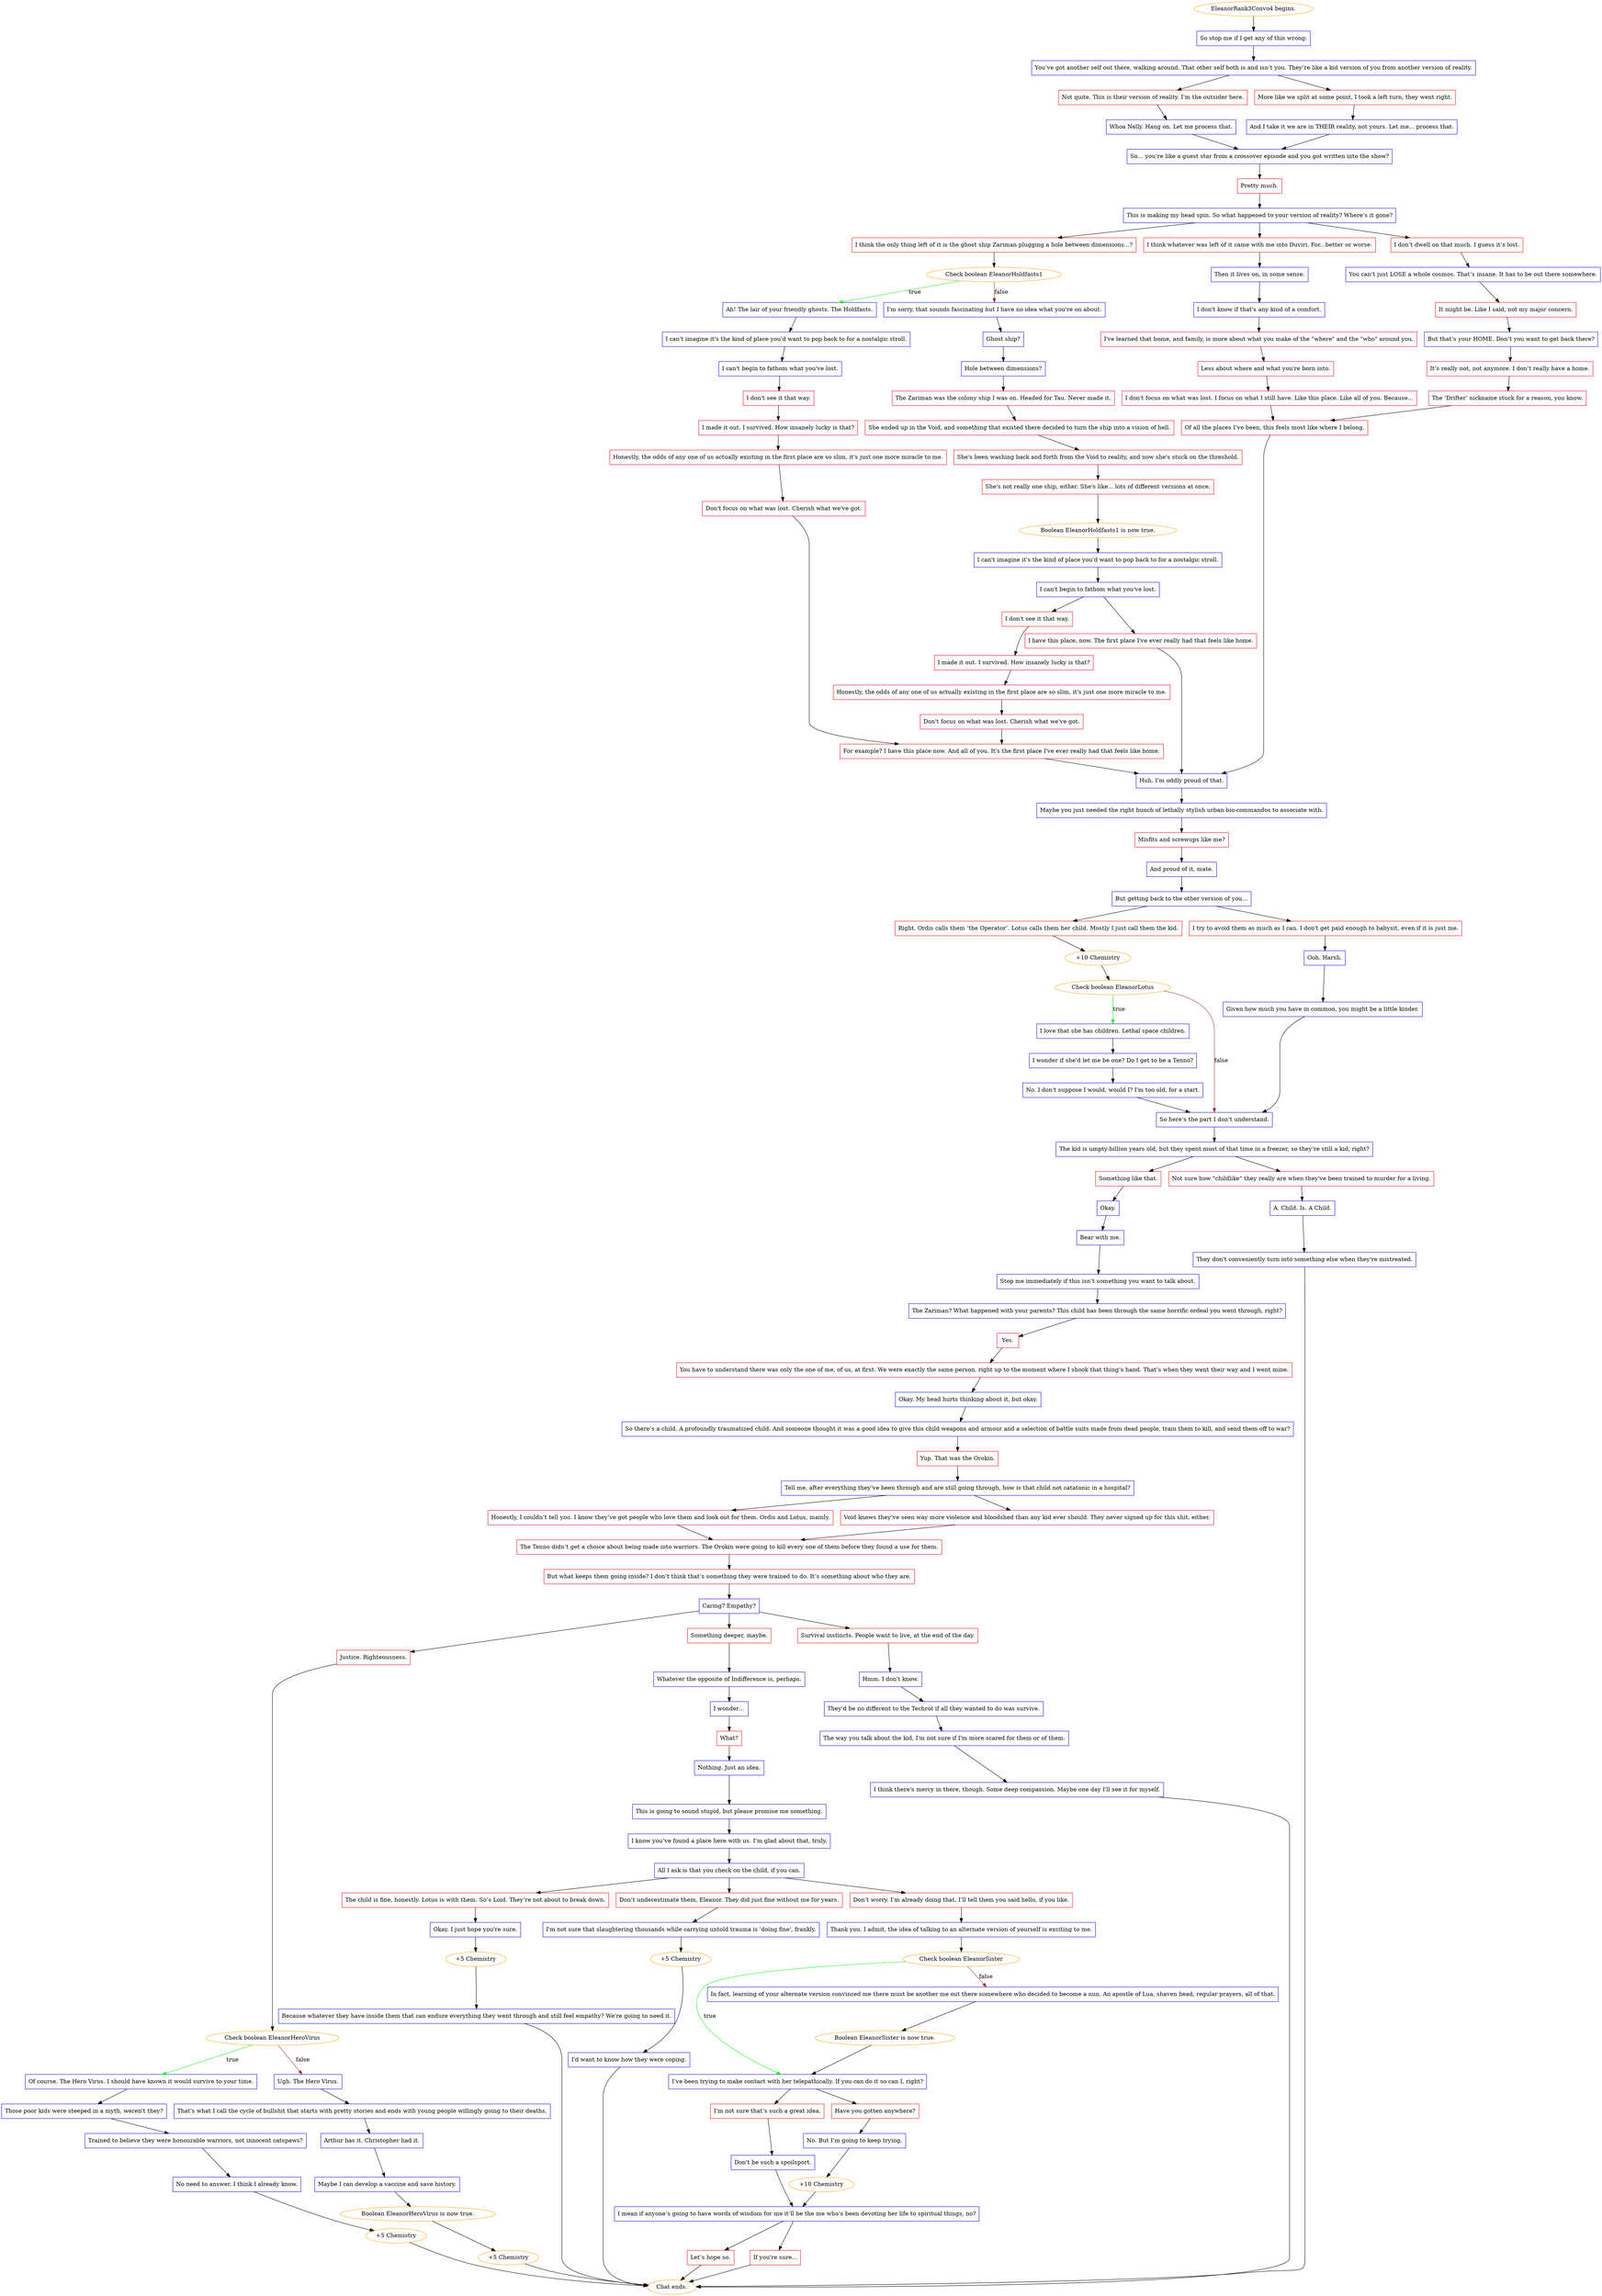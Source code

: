 digraph {
	"EleanorRank3Convo4 begins." [color=orange];
		"EleanorRank3Convo4 begins." -> 1124;
	1124 [label="So stop me if I get any of this wrong:",shape=box,color=blue];
		1124 -> 1125;
	1125 [label="You’ve got another self out there, walking around. That other self both is and isn’t you. They’re like a kid version of you from another version of reality.",shape=box,color=blue];
		1125 -> 1126;
		1125 -> 1127;
	1126 [label="Not quite. This is their version of reality. I’m the outsider here.",shape=box,color=red];
		1126 -> 1128;
	1127 [label="More like we split at some point, I took a left turn, they went right.",shape=box,color=red];
		1127 -> 1129;
	1128 [label="Whoa Nelly. Hang on. Let me process that.",shape=box,color=blue];
		1128 -> 1130;
	1129 [label="And I take it we are in THEIR reality, not yours. Let me... process that.",shape=box,color=blue];
		1129 -> 1130;
	1130 [label="So… you’re like a guest star from a crossover episode and you got written into the show?",shape=box,color=blue];
		1130 -> 1131;
	1131 [label="Pretty much.",shape=box,color=red];
		1131 -> 1132;
	1132 [label="This is making my head spin. So what happened to your version of reality? Where’s it gone?",shape=box,color=blue];
		1132 -> 1133;
		1132 -> 1134;
		1132 -> 1135;
	1133 [label="I think the only thing left of it is the ghost ship Zariman plugging a hole between dimensions...?",shape=box,color=red];
		1133 -> 1136;
	1134 [label="I think whatever was left of it came with me into Duviri. For...better or worse.",shape=box,color=red];
		1134 -> 1137;
	1135 [label="I don’t dwell on that much. I guess it’s lost.",shape=box,color=red];
		1135 -> 1138;
	1136 [label="Check boolean EleanorHoldfasts1",color=orange];
		1136 -> 1139 [label=true,color=green];
		1136 -> 1140 [label=false,color=brown];
	1137 [label="Then it lives on, in some sense.",shape=box,color=blue];
		1137 -> 1145;
	1138 [label="You can’t just LOSE a whole cosmos. That’s insane. It has to be out there somewhere.",shape=box,color=blue];
		1138 -> 1146;
	1139 [label="Ah! The lair of your friendly ghosts. The Holdfasts.",shape=box,color=blue];
		1139 -> 1141;
	1140 [label="I'm sorry, that sounds fascinating but I have no idea what you're on about.",shape=box,color=blue];
		1140 -> 1142;
	1145 [label="I don't know if that's any kind of a comfort.",shape=box,color=blue];
		1145 -> 1147;
	1146 [label="It might be. Like I said, not my major concern.",shape=box,color=red];
		1146 -> 1148;
	1141 [label="I can't imagine it's the kind of place you'd want to pop back to for a nostalgic stroll.",shape=box,color=blue];
		1141 -> 1143;
	1142 [label="Ghost ship?",shape=box,color=blue];
		1142 -> 1144;
	1147 [label="I've learned that home, and family, is more about what you make of the \"where\" and the \"who\" around you.",shape=box,color=red];
		1147 -> 1149;
	1148 [label="But that’s your HOME. Don’t you want to get back there?",shape=box,color=blue];
		1148 -> 1150;
	1143 [label="I can't begin to fathom what you've lost.",shape=box,color=blue];
		1143 -> 1151;
	1144 [label="Hole between dimensions?",shape=box,color=blue];
		1144 -> 1152;
	1149 [label="Less about where and what you're born into.",shape=box,color=red];
		1149 -> 1157;
	1150 [label="It’s really not, not anymore. I don’t really have a home.",shape=box,color=red];
		1150 -> 1158;
	1151 [label="I don't see it that way.",shape=box,color=red];
		1151 -> 1153;
	1152 [label="The Zariman was the colony ship I was on. Headed for Tau. Never made it.",shape=box,color=red];
		1152 -> 1154;
	1157 [label="I don't focus on what was lost. I focus on what I still have. Like this place. Like all of you. Because...",shape=box,color=red];
		1157 -> 1159;
	1158 [label="The ‘Drifter’ nickname stuck for a reason, you know.",shape=box,color=red];
		1158 -> 1159;
	1153 [label="I made it out. I survived. How insanely lucky is that?",shape=box,color=red];
		1153 -> 1155;
	1154 [label="She ended up in the Void, and something that existed there decided to turn the ship into a vision of hell.",shape=box,color=red];
		1154 -> 1156;
	1159 [label="Of all the places I’ve been, this feels most like where I belong.",shape=box,color=red];
		1159 -> 1171;
	1155 [label="Honestly, the odds of any one of us actually existing in the first place are so slim, it's just one more miracle to me.",shape=box,color=red];
		1155 -> 1160;
	1156 [label="She's been washing back and forth from the Void to reality, and now she's stuck on the threshold.",shape=box,color=red];
		1156 -> 1161;
	1171 [label="Huh. I’m oddly proud of that.",shape=box,color=blue];
		1171 -> 1172;
	1160 [label="Don't focus on what was lost. Cherish what we've got.",shape=box,color=red];
		1160 -> 1170;
	1161 [label="She's not really one ship, either. She's like... lots of different versions at once.",shape=box,color=red];
		1161 -> "/EE/Types/Engine/SetBooleanDialogueNode:EleanorHoldfasts1:1163";
	1172 [label="Maybe you just needed the right bunch of lethally stylish urban bio-commandos to associate with.",shape=box,color=blue];
		1172 -> 1173;
	1170 [label="For example? I have this place now. And all of you. It's the first place I've ever really had that feels like home.",shape=box,color=red];
		1170 -> 1171;
	"/EE/Types/Engine/SetBooleanDialogueNode:EleanorHoldfasts1:1163" [label="Boolean EleanorHoldfasts1 is now true.",color=orange];
		"/EE/Types/Engine/SetBooleanDialogueNode:EleanorHoldfasts1:1163" -> 1163;
	1173 [label="Misfits and screwups like me?",shape=box,color=red];
		1173 -> 1174;
	1163 [label="I can't imagine it's the kind of place you'd want to pop back to for a nostalgic stroll.",shape=box,color=blue];
		1163 -> 1164;
	1174 [label="And proud of it, mate.",shape=box,color=blue];
		1174 -> 1175;
	1164 [label="I can't begin to fathom what you've lost.",shape=box,color=blue];
		1164 -> 1165;
		1164 -> 1166;
	1175 [label="But getting back to the other version of you…",shape=box,color=blue];
		1175 -> 1176;
		1175 -> 1177;
	1165 [label="I don't see it that way.",shape=box,color=red];
		1165 -> 1167;
	1166 [label="I have this place, now. The first place I've ever really had that feels like home.",shape=box,color=red];
		1166 -> 1171;
	1176 [label="Right. Ordis calls them ‘the Operator’. Lotus calls them her child. Mostly I just call them the kid.",shape=box,color=red];
		1176 -> 1180;
	1177 [label="I try to avoid them as much as I can. I don't get paid enough to babysit, even if it is just me.",shape=box,color=red];
		1177 -> 1178;
	1167 [label="I made it out. I survived. How insanely lucky is that?",shape=box,color=red];
		1167 -> 1168;
	1180 [label="+10 Chemistry",color=orange];
		1180 -> 1181;
	1178 [label="Ooh. Harsh.",shape=box,color=blue];
		1178 -> 1179;
	1168 [label="Honestly, the odds of any one of us actually existing in the first place are so slim, it's just one more miracle to me.",shape=box,color=red];
		1168 -> 1169;
	1181 [label="Check boolean EleanorLotus",color=orange];
		1181 -> 1182 [label=true,color=green];
		1181 -> 1185 [label=false,color=brown];
	1179 [label="Given how much you have in common, you might be a little kinder.",shape=box,color=blue];
		1179 -> 1185;
	1169 [label="Don't focus on what was lost. Cherish what we've got.",shape=box,color=red];
		1169 -> 1170;
	1182 [label="I love that she has children. Lethal space children.",shape=box,color=blue];
		1182 -> 1183;
	1185 [label="So here’s the part I don’t understand.",shape=box,color=blue];
		1185 -> 1186;
	1183 [label="I wonder if she'd let me be one? Do I get to be a Tenno?",shape=box,color=blue];
		1183 -> 1184;
	1186 [label="The kid is umpty-billion years old, but they spent most of that time in a freezer, so they’re still a kid, right?",shape=box,color=blue];
		1186 -> 1187;
		1186 -> 1188;
	1184 [label="No. I don't suppose I would, would I? I'm too old, for a start.",shape=box,color=blue];
		1184 -> 1185;
	1187 [label="Something like that.",shape=box,color=red];
		1187 -> 1189;
	1188 [label="Not sure how \"childlike\" they really are when they've been trained to murder for a living.",shape=box,color=red];
		1188 -> 1190;
	1189 [label="Okay.",shape=box,color=blue];
		1189 -> 1191;
	1190 [label="A. Child. Is. A Child.",shape=box,color=blue];
		1190 -> 1192;
	1191 [label="Bear with me.",shape=box,color=blue];
		1191 -> 1194;
	1192 [label="They don't conveniently turn into something else when they're mistreated.",shape=box,color=blue];
		1192 -> "Chat ends.";
	1194 [label="Stop me immediately if this isn’t something you want to talk about.",shape=box,color=blue];
		1194 -> 1195;
	"Chat ends." [color=orange];
	1195 [label="The Zariman? What happened with your parents? This child has been through the same horrific ordeal you went through, right?",shape=box,color=blue];
		1195 -> 1196;
	1196 [label="Yes.",shape=box,color=red];
		1196 -> 1197;
	1197 [label="You have to understand there was only the one of me, of us, at first. We were exactly the same person, right up to the moment where I shook that thing’s hand. That’s when they went their way and I went mine.",shape=box,color=red];
		1197 -> 1198;
	1198 [label="Okay. My head hurts thinking about it, but okay.",shape=box,color=blue];
		1198 -> 1199;
	1199 [label="So there’s a child. A profoundly traumatized child. And someone thought it was a good idea to give this child weapons and armour and a selection of battle suits made from dead people, train them to kill, and send them off to war?",shape=box,color=blue];
		1199 -> 1200;
	1200 [label="Yup. That was the Orokin.",shape=box,color=red];
		1200 -> 1201;
	1201 [label="Tell me, after everything they’ve been through and are still going through, how is that child not catatonic in a hospital?",shape=box,color=blue];
		1201 -> 1202;
		1201 -> 1203;
	1202 [label="Honestly, I couldn’t tell you. I know they’ve got people who love them and look out for them. Ordis and Lotus, mainly.",shape=box,color=red];
		1202 -> 1204;
	1203 [label="Void knows they’ve seen way more violence and bloodshed than any kid ever should. They never signed up for this shit, either.",shape=box,color=red];
		1203 -> 1204;
	1204 [label="The Tenno didn’t get a choice about being made into warriors. The Orokin were going to kill every one of them before they found a use for them.",shape=box,color=red];
		1204 -> 1205;
	1205 [label="But what keeps them going inside? I don’t think that’s something they were trained to do. It’s something about who they are.",shape=box,color=red];
		1205 -> 1206;
	1206 [label="Caring? Empathy?",shape=box,color=blue];
		1206 -> 1207;
		1206 -> 1208;
		1206 -> 1209;
	1207 [label="Justice. Righteousness.",shape=box,color=red];
		1207 -> 1210;
	1208 [label="Something deeper, maybe.",shape=box,color=red];
		1208 -> 1224;
	1209 [label="Survival instincts. People want to live, at the end of the day.",shape=box,color=red];
		1209 -> 1231;
	1210 [label="Check boolean EleanorHeroVirus",color=orange];
		1210 -> 1211 [label=true,color=green];
		1210 -> 1212 [label=false,color=brown];
	1224 [label="Whatever the opposite of Indifference is, perhaps.",shape=box,color=blue];
		1224 -> 1225;
	1231 [label="Hmm. I don't know.",shape=box,color=blue];
		1231 -> 1232;
	1211 [label="Of course. The Hero Virus. I should have known it would survive to your time.",shape=box,color=blue];
		1211 -> 1213;
	1212 [label="Ugh. The Hero Virus.",shape=box,color=blue];
		1212 -> 1214;
	1225 [label="I wonder…",shape=box,color=blue];
		1225 -> 1226;
	1232 [label="They'd be no different to the Techrot if all they wanted to do was survive.",shape=box,color=blue];
		1232 -> 1233;
	1213 [label="Those poor kids were steeped in a myth, weren't they?",shape=box,color=blue];
		1213 -> 1215;
	1214 [label="That's what I call the cycle of bullshit that starts with pretty stories and ends with young people willingly going to their deaths.",shape=box,color=blue];
		1214 -> 1219;
	1226 [label="What?",shape=box,color=red];
		1226 -> 1227;
	1233 [label="The way you talk about the kid, I'm not sure if I'm more scared for them or of them.",shape=box,color=blue];
		1233 -> 1234;
	1215 [label="Trained to believe they were honourable warriors, not innocent catspaws?",shape=box,color=blue];
		1215 -> 1216;
	1219 [label="Arthur has it. Christopher had it.",shape=box,color=blue];
		1219 -> 1220;
	1227 [label="Nothing. Just an idea.",shape=box,color=blue];
		1227 -> 1228;
	1234 [label="I think there's mercy in there, though. Some deep compassion. Maybe one day I'll see it for myself.",shape=box,color=blue];
		1234 -> "Chat ends.";
	1216 [label="No need to answer. I think I already know.",shape=box,color=blue];
		1216 -> 1217;
	1220 [label="Maybe I can develop a vaccine and save history.",shape=box,color=blue];
		1220 -> "/EE/Types/Engine/SetBooleanDialogueNode:EleanorHeroVirus:1222";
	1228 [label="This is going to sound stupid, but please promise me something.",shape=box,color=blue];
		1228 -> 1229;
	1217 [label="+5 Chemistry",color=orange];
		1217 -> "Chat ends.";
	"/EE/Types/Engine/SetBooleanDialogueNode:EleanorHeroVirus:1222" [label="Boolean EleanorHeroVirus is now true.",color=orange];
		"/EE/Types/Engine/SetBooleanDialogueNode:EleanorHeroVirus:1222" -> 1222;
	1229 [label="I know you’ve found a place here with us. I’m glad about that, truly.",shape=box,color=blue];
		1229 -> 1230;
	1222 [label="+5 Chemistry",color=orange];
		1222 -> "Chat ends.";
	1230 [label="All I ask is that you check on the child, if you can.",shape=box,color=blue];
		1230 -> 1236;
		1230 -> 1237;
		1230 -> 1238;
	1236 [label="The child is fine, honestly. Lotus is with them. So’s Loid. They’re not about to break down.",shape=box,color=red];
		1236 -> 1239;
	1237 [label="Don’t underestimate them, Eleanor. They did just fine without me for years.",shape=box,color=red];
		1237 -> 1243;
	1238 [label="Don’t worry. I’m already doing that. I’ll tell them you said hello, if you like.",shape=box,color=red];
		1238 -> 1247;
	1239 [label="Okay. I just hope you're sure.",shape=box,color=blue];
		1239 -> 1241;
	1243 [label="I'm not sure that slaughtering thousands while carrying untold trauma is 'doing fine', frankly.",shape=box,color=blue];
		1243 -> 1246;
	1247 [label="Thank you. I admit, the idea of talking to an alternate version of yourself is exciting to me.",shape=box,color=blue];
		1247 -> 1248;
	1241 [label="+5 Chemistry",color=orange];
		1241 -> 1240;
	1246 [label="+5 Chemistry",color=orange];
		1246 -> 1244;
	1248 [label="Check boolean EleanorSister",color=orange];
		1248 -> 1251 [label=true,color=green];
		1248 -> 1249 [label=false,color=brown];
	1240 [label="Because whatever they have inside them that can endure everything they went through and still feel empathy? We're going to need it.",shape=box,color=blue];
		1240 -> "Chat ends.";
	1244 [label="I'd want to know how they were coping.",shape=box,color=blue];
		1244 -> "Chat ends.";
	1251 [label="I’ve been trying to make contact with her telepathically. If you can do it so can I, right?",shape=box,color=blue];
		1251 -> 1252;
		1251 -> 1253;
	1249 [label="In fact, learning of your alternate version convinced me there must be another me out there somewhere who decided to become a nun. An apostle of Lua, shaven head, regular prayers, all of that.",shape=box,color=blue];
		1249 -> "/EE/Types/Engine/SetBooleanDialogueNode:EleanorSister:1251";
	1252 [label="I’m not sure that’s such a great idea.",shape=box,color=red];
		1252 -> 1254;
	1253 [label="Have you gotten anywhere?",shape=box,color=red];
		1253 -> 1255;
	"/EE/Types/Engine/SetBooleanDialogueNode:EleanorSister:1251" [label="Boolean EleanorSister is now true.",color=orange];
		"/EE/Types/Engine/SetBooleanDialogueNode:EleanorSister:1251" -> 1251;
	1254 [label="Don't be such a spoilsport.",shape=box,color=blue];
		1254 -> 1257;
	1255 [label="No. But I’m going to keep trying.",shape=box,color=blue];
		1255 -> 1256;
	1257 [label="I mean if anyone’s going to have words of wisdom for me it’ll be the me who’s been devoting her life to spiritual things, no?",shape=box,color=blue];
		1257 -> 1258;
		1257 -> 1259;
	1256 [label="+10 Chemistry",color=orange];
		1256 -> 1257;
	1258 [label="Let’s hope so.",shape=box,color=red];
		1258 -> "Chat ends.";
	1259 [label="If you're sure...",shape=box,color=red];
		1259 -> "Chat ends.";
}